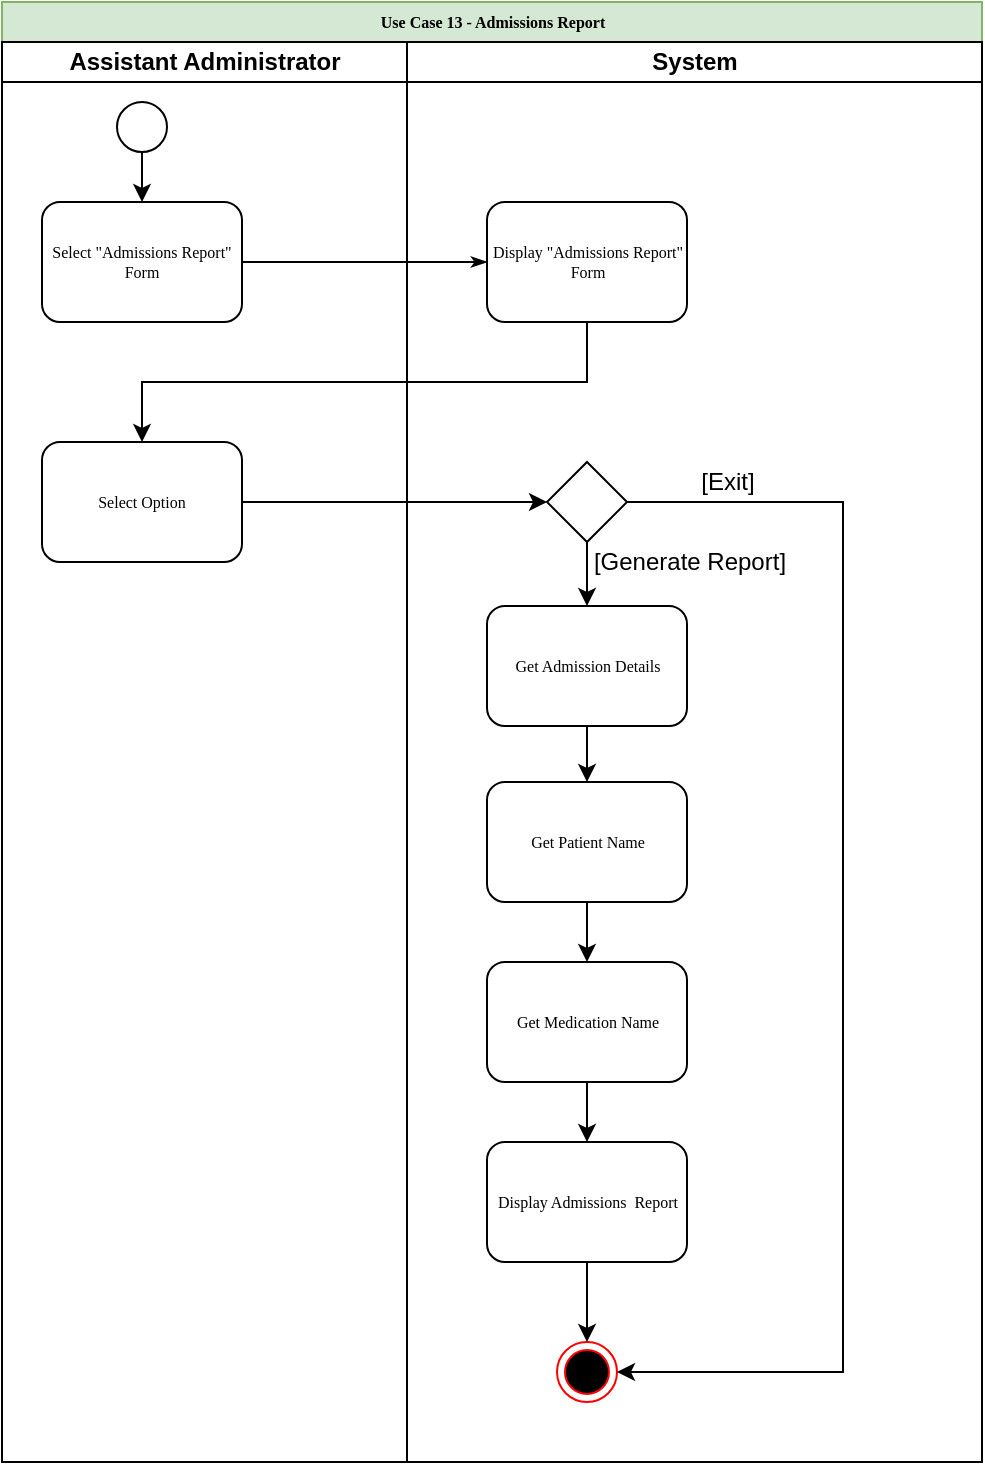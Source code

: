 <mxfile version="13.1.3" type="device"><diagram name="Page-1" id="74e2e168-ea6b-b213-b513-2b3c1d86103e"><mxGraphModel dx="1038" dy="500" grid="1" gridSize="10" guides="1" tooltips="1" connect="1" arrows="1" fold="1" page="1" pageScale="1" pageWidth="1100" pageHeight="850" background="#ffffff" math="0" shadow="0"><root><mxCell id="0"/><mxCell id="1" parent="0"/><mxCell id="77e6c97f196da883-1" value="Use Case 13 - Admissions Report" style="swimlane;html=1;childLayout=stackLayout;startSize=20;rounded=0;shadow=0;labelBackgroundColor=none;strokeWidth=1;fontFamily=Verdana;fontSize=8;align=center;fillColor=#d5e8d4;strokeColor=#82b366;" parent="1" vertex="1"><mxGeometry x="70" y="60" width="490" height="730" as="geometry"/></mxCell><mxCell id="77e6c97f196da883-2" value="Assistant Administrator" style="swimlane;html=1;startSize=20;" parent="77e6c97f196da883-1" vertex="1"><mxGeometry y="20" width="202.5" height="710" as="geometry"/></mxCell><mxCell id="ZdBTL1t5dG3beJrsOJjh-3" value="" style="edgeStyle=orthogonalEdgeStyle;rounded=0;orthogonalLoop=1;jettySize=auto;html=1;" parent="77e6c97f196da883-2" source="ZdBTL1t5dG3beJrsOJjh-1" target="77e6c97f196da883-8" edge="1"><mxGeometry relative="1" as="geometry"/></mxCell><mxCell id="ZdBTL1t5dG3beJrsOJjh-1" value="" style="ellipse;whiteSpace=wrap;html=1;aspect=fixed;" parent="77e6c97f196da883-2" vertex="1"><mxGeometry x="57.5" y="30" width="25" height="25" as="geometry"/></mxCell><mxCell id="77e6c97f196da883-8" value="Select &quot;Admissions Report&quot; Form" style="rounded=1;whiteSpace=wrap;html=1;shadow=0;labelBackgroundColor=none;strokeWidth=1;fontFamily=Verdana;fontSize=8;align=center;" parent="77e6c97f196da883-2" vertex="1"><mxGeometry x="20" y="80" width="100" height="60" as="geometry"/></mxCell><mxCell id="77e6c97f196da883-9" value="Select Option" style="rounded=1;whiteSpace=wrap;html=1;shadow=0;labelBackgroundColor=none;strokeWidth=1;fontFamily=Verdana;fontSize=8;align=center;" parent="77e6c97f196da883-2" vertex="1"><mxGeometry x="20" y="200" width="100" height="60" as="geometry"/></mxCell><mxCell id="77e6c97f196da883-26" style="edgeStyle=orthogonalEdgeStyle;rounded=1;html=1;labelBackgroundColor=none;startArrow=none;startFill=0;startSize=5;endArrow=classicThin;endFill=1;endSize=5;jettySize=auto;orthogonalLoop=1;strokeWidth=1;fontFamily=Verdana;fontSize=8" parent="77e6c97f196da883-1" source="77e6c97f196da883-8" target="77e6c97f196da883-11" edge="1"><mxGeometry relative="1" as="geometry"/></mxCell><mxCell id="ZdBTL1t5dG3beJrsOJjh-22" style="edgeStyle=orthogonalEdgeStyle;rounded=0;orthogonalLoop=1;jettySize=auto;html=1;exitX=0.5;exitY=1;exitDx=0;exitDy=0;entryX=0.5;entryY=0;entryDx=0;entryDy=0;" parent="77e6c97f196da883-1" source="77e6c97f196da883-11" target="77e6c97f196da883-9" edge="1"><mxGeometry relative="1" as="geometry"/></mxCell><mxCell id="77e6c97f196da883-3" value="System" style="swimlane;html=1;startSize=20;" parent="77e6c97f196da883-1" vertex="1"><mxGeometry x="202.5" y="20" width="287.5" height="710" as="geometry"/></mxCell><mxCell id="ZdBTL1t5dG3beJrsOJjh-29" style="edgeStyle=orthogonalEdgeStyle;rounded=0;orthogonalLoop=1;jettySize=auto;html=1;exitX=0.5;exitY=1;exitDx=0;exitDy=0;entryX=0.5;entryY=0;entryDx=0;entryDy=0;" parent="77e6c97f196da883-3" source="ZdBTL1t5dG3beJrsOJjh-34" target="ZdBTL1t5dG3beJrsOJjh-12" edge="1"><mxGeometry relative="1" as="geometry"><mxPoint x="90" y="440" as="sourcePoint"/></mxGeometry></mxCell><mxCell id="ZdBTL1t5dG3beJrsOJjh-28" style="edgeStyle=orthogonalEdgeStyle;rounded=0;orthogonalLoop=1;jettySize=auto;html=1;exitX=0.5;exitY=1;exitDx=0;exitDy=0;entryX=0.5;entryY=0;entryDx=0;entryDy=0;" parent="77e6c97f196da883-3" source="ZdBTL1t5dG3beJrsOJjh-10" target="ZdBTL1t5dG3beJrsOJjh-34" edge="1"><mxGeometry relative="1" as="geometry"><mxPoint x="90" y="400" as="targetPoint"/></mxGeometry></mxCell><mxCell id="ZdBTL1t5dG3beJrsOJjh-15" value="" style="edgeStyle=orthogonalEdgeStyle;rounded=0;orthogonalLoop=1;jettySize=auto;html=1;" parent="77e6c97f196da883-3" source="ZdBTL1t5dG3beJrsOJjh-12" target="ZdBTL1t5dG3beJrsOJjh-14" edge="1"><mxGeometry relative="1" as="geometry"/></mxCell><mxCell id="ZdBTL1t5dG3beJrsOJjh-24" value="" style="ellipse;html=1;shape=endState;fillColor=#000000;strokeColor=#ff0000;" parent="77e6c97f196da883-3" vertex="1"><mxGeometry x="75" y="650" width="30" height="30" as="geometry"/></mxCell><mxCell id="orHqrfdDFe3BLP-A-lB_-2" style="edgeStyle=orthogonalEdgeStyle;rounded=0;orthogonalLoop=1;jettySize=auto;html=1;exitX=0.5;exitY=1;exitDx=0;exitDy=0;entryX=0.5;entryY=0;entryDx=0;entryDy=0;" parent="77e6c97f196da883-3" source="ZdBTL1t5dG3beJrsOJjh-14" target="ZdBTL1t5dG3beJrsOJjh-24" edge="1"><mxGeometry relative="1" as="geometry"/></mxCell><mxCell id="ZdBTL1t5dG3beJrsOJjh-14" value="Display Admissions&amp;nbsp; Report" style="rounded=1;whiteSpace=wrap;html=1;shadow=0;labelBackgroundColor=none;strokeWidth=1;fontFamily=Verdana;fontSize=8;align=center;" parent="77e6c97f196da883-3" vertex="1"><mxGeometry x="40" y="550" width="100" height="60" as="geometry"/></mxCell><mxCell id="ZdBTL1t5dG3beJrsOJjh-10" value="Get Admission Details" style="rounded=1;whiteSpace=wrap;html=1;shadow=0;labelBackgroundColor=none;strokeWidth=1;fontFamily=Verdana;fontSize=8;align=center;" parent="77e6c97f196da883-3" vertex="1"><mxGeometry x="40" y="282" width="100" height="60" as="geometry"/></mxCell><mxCell id="77e6c97f196da883-11" value="Display &quot;Admissions Report&quot; Form" style="rounded=1;whiteSpace=wrap;html=1;shadow=0;labelBackgroundColor=none;strokeWidth=1;fontFamily=Verdana;fontSize=8;align=center;" parent="77e6c97f196da883-3" vertex="1"><mxGeometry x="40" y="80" width="100" height="60" as="geometry"/></mxCell><mxCell id="ZdBTL1t5dG3beJrsOJjh-34" value="Get Patient Name" style="rounded=1;whiteSpace=wrap;html=1;shadow=0;labelBackgroundColor=none;strokeWidth=1;fontFamily=Verdana;fontSize=8;align=center;" parent="77e6c97f196da883-3" vertex="1"><mxGeometry x="40" y="370" width="100" height="60" as="geometry"/></mxCell><mxCell id="ZdBTL1t5dG3beJrsOJjh-12" value="Get Medication Name" style="rounded=1;whiteSpace=wrap;html=1;shadow=0;labelBackgroundColor=none;strokeWidth=1;fontFamily=Verdana;fontSize=8;align=center;" parent="77e6c97f196da883-3" vertex="1"><mxGeometry x="40" y="460" width="100" height="60" as="geometry"/></mxCell><mxCell id="rcTwc4795vaApiUNJqdr-3" style="edgeStyle=orthogonalEdgeStyle;rounded=0;orthogonalLoop=1;jettySize=auto;html=1;exitX=0.5;exitY=1;exitDx=0;exitDy=0;entryX=0.5;entryY=0;entryDx=0;entryDy=0;" parent="77e6c97f196da883-3" source="rcTwc4795vaApiUNJqdr-1" target="ZdBTL1t5dG3beJrsOJjh-10" edge="1"><mxGeometry relative="1" as="geometry"/></mxCell><mxCell id="rcTwc4795vaApiUNJqdr-4" style="edgeStyle=orthogonalEdgeStyle;rounded=0;orthogonalLoop=1;jettySize=auto;html=1;exitX=1;exitY=0.5;exitDx=0;exitDy=0;entryX=1;entryY=0.5;entryDx=0;entryDy=0;" parent="77e6c97f196da883-3" source="rcTwc4795vaApiUNJqdr-1" target="ZdBTL1t5dG3beJrsOJjh-24" edge="1"><mxGeometry relative="1" as="geometry"><Array as="points"><mxPoint x="218" y="230"/><mxPoint x="218" y="665"/></Array></mxGeometry></mxCell><mxCell id="rcTwc4795vaApiUNJqdr-1" value="" style="rhombus;whiteSpace=wrap;html=1;" parent="77e6c97f196da883-3" vertex="1"><mxGeometry x="70" y="210" width="40" height="40" as="geometry"/></mxCell><mxCell id="ZdBTL1t5dG3beJrsOJjh-45" value="[Generate Report]" style="text;html=1;strokeColor=none;fillColor=none;align=center;verticalAlign=middle;whiteSpace=wrap;rounded=0;" parent="77e6c97f196da883-3" vertex="1"><mxGeometry x="91.5" y="250" width="100" height="20" as="geometry"/></mxCell><mxCell id="orHqrfdDFe3BLP-A-lB_-4" value="[Exit]" style="text;html=1;strokeColor=none;fillColor=none;align=center;verticalAlign=middle;whiteSpace=wrap;rounded=0;" parent="77e6c97f196da883-3" vertex="1"><mxGeometry x="140" y="210" width="40" height="20" as="geometry"/></mxCell><mxCell id="rcTwc4795vaApiUNJqdr-2" style="edgeStyle=orthogonalEdgeStyle;rounded=0;orthogonalLoop=1;jettySize=auto;html=1;exitX=1;exitY=0.5;exitDx=0;exitDy=0;entryX=0;entryY=0.5;entryDx=0;entryDy=0;" parent="77e6c97f196da883-1" source="77e6c97f196da883-9" target="rcTwc4795vaApiUNJqdr-1" edge="1"><mxGeometry relative="1" as="geometry"/></mxCell></root></mxGraphModel></diagram></mxfile>